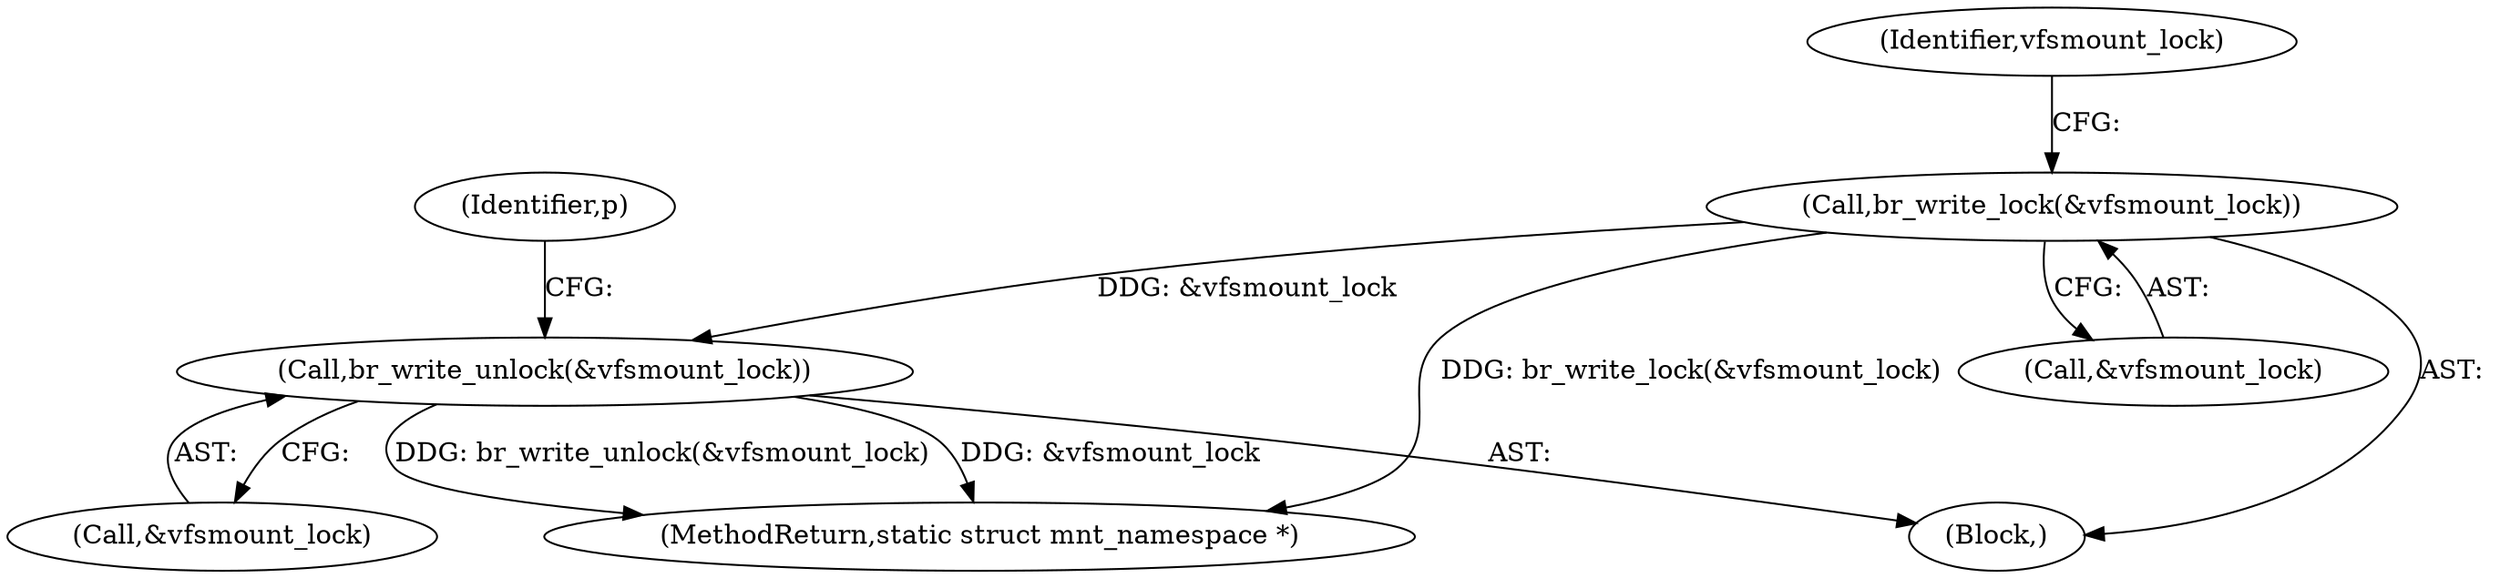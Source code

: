 digraph "0_linux_132c94e31b8bca8ea921f9f96a57d684fa4ae0a9_0@API" {
"1000170" [label="(Call,br_write_unlock(&vfsmount_lock))"];
"1000167" [label="(Call,br_write_lock(&vfsmount_lock))"];
"1000167" [label="(Call,br_write_lock(&vfsmount_lock))"];
"1000174" [label="(Identifier,p)"];
"1000263" [label="(MethodReturn,static struct mnt_namespace *)"];
"1000170" [label="(Call,br_write_unlock(&vfsmount_lock))"];
"1000106" [label="(Block,)"];
"1000168" [label="(Call,&vfsmount_lock)"];
"1000172" [label="(Identifier,vfsmount_lock)"];
"1000171" [label="(Call,&vfsmount_lock)"];
"1000170" -> "1000106"  [label="AST: "];
"1000170" -> "1000171"  [label="CFG: "];
"1000171" -> "1000170"  [label="AST: "];
"1000174" -> "1000170"  [label="CFG: "];
"1000170" -> "1000263"  [label="DDG: &vfsmount_lock"];
"1000170" -> "1000263"  [label="DDG: br_write_unlock(&vfsmount_lock)"];
"1000167" -> "1000170"  [label="DDG: &vfsmount_lock"];
"1000167" -> "1000106"  [label="AST: "];
"1000167" -> "1000168"  [label="CFG: "];
"1000168" -> "1000167"  [label="AST: "];
"1000172" -> "1000167"  [label="CFG: "];
"1000167" -> "1000263"  [label="DDG: br_write_lock(&vfsmount_lock)"];
}
